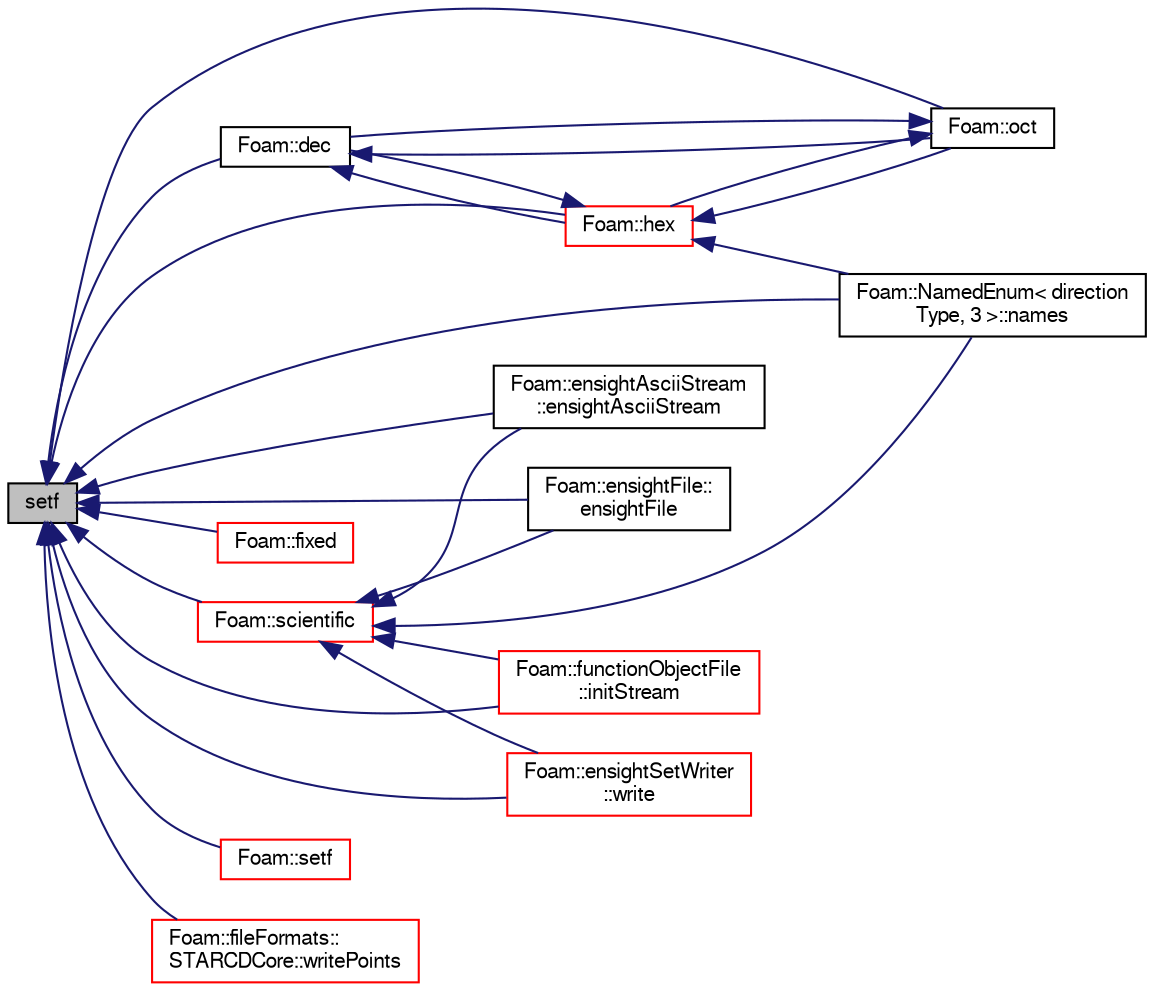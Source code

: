 digraph "setf"
{
  bgcolor="transparent";
  edge [fontname="FreeSans",fontsize="10",labelfontname="FreeSans",labelfontsize="10"];
  node [fontname="FreeSans",fontsize="10",shape=record];
  rankdir="LR";
  Node42723 [label="setf",height=0.2,width=0.4,color="black", fillcolor="grey75", style="filled", fontcolor="black"];
  Node42723 -> Node42724 [dir="back",color="midnightblue",fontsize="10",style="solid",fontname="FreeSans"];
  Node42724 [label="Foam::dec",height=0.2,width=0.4,color="black",URL="$a21124.html#a47ca7adb297045b87b8c1f4cc2bcbb0d"];
  Node42724 -> Node42725 [dir="back",color="midnightblue",fontsize="10",style="solid",fontname="FreeSans"];
  Node42725 [label="Foam::hex",height=0.2,width=0.4,color="red",URL="$a21124.html#a4ddae43d14dd72d6b0cd9ab61fe4e04e"];
  Node42725 -> Node42724 [dir="back",color="midnightblue",fontsize="10",style="solid",fontname="FreeSans"];
  Node42725 -> Node42732 [dir="back",color="midnightblue",fontsize="10",style="solid",fontname="FreeSans"];
  Node42732 [label="Foam::NamedEnum\< direction\lType, 3 \>::names",height=0.2,width=0.4,color="black",URL="$a25998.html#a7350da3a0edd92cd11e6c479c9967dc8"];
  Node42725 -> Node42733 [dir="back",color="midnightblue",fontsize="10",style="solid",fontname="FreeSans"];
  Node42733 [label="Foam::oct",height=0.2,width=0.4,color="black",URL="$a21124.html#aef540d5f46887a996e357801f6faa1d0"];
  Node42733 -> Node42724 [dir="back",color="midnightblue",fontsize="10",style="solid",fontname="FreeSans"];
  Node42733 -> Node42725 [dir="back",color="midnightblue",fontsize="10",style="solid",fontname="FreeSans"];
  Node42724 -> Node42733 [dir="back",color="midnightblue",fontsize="10",style="solid",fontname="FreeSans"];
  Node42723 -> Node42735 [dir="back",color="midnightblue",fontsize="10",style="solid",fontname="FreeSans"];
  Node42735 [label="Foam::ensightAsciiStream\l::ensightAsciiStream",height=0.2,width=0.4,color="black",URL="$a31682.html#a6054ae07085594d55ff34bd164120b33",tooltip="Construct from components. "];
  Node42723 -> Node42736 [dir="back",color="midnightblue",fontsize="10",style="solid",fontname="FreeSans"];
  Node42736 [label="Foam::ensightFile::\lensightFile",height=0.2,width=0.4,color="black",URL="$a21298.html#a858a1ca0d59570412df29b0d4370676c",tooltip="Construct from pathname. "];
  Node42723 -> Node42737 [dir="back",color="midnightblue",fontsize="10",style="solid",fontname="FreeSans"];
  Node42737 [label="Foam::fixed",height=0.2,width=0.4,color="red",URL="$a21124.html#a45ee72182a882ba3b1b3ff5da976576c"];
  Node42723 -> Node42725 [dir="back",color="midnightblue",fontsize="10",style="solid",fontname="FreeSans"];
  Node42723 -> Node42745 [dir="back",color="midnightblue",fontsize="10",style="solid",fontname="FreeSans"];
  Node42745 [label="Foam::functionObjectFile\l::initStream",height=0.2,width=0.4,color="red",URL="$a26122.html#a8d019a3b75a52575f1d86ca11bba1d93",tooltip="Initialise the output stream for writing. "];
  Node42723 -> Node42732 [dir="back",color="midnightblue",fontsize="10",style="solid",fontname="FreeSans"];
  Node42723 -> Node42733 [dir="back",color="midnightblue",fontsize="10",style="solid",fontname="FreeSans"];
  Node42723 -> Node42775 [dir="back",color="midnightblue",fontsize="10",style="solid",fontname="FreeSans"];
  Node42775 [label="Foam::scientific",height=0.2,width=0.4,color="red",URL="$a21124.html#a78214b33dde7e68fda6f5609b6faa561"];
  Node42775 -> Node42735 [dir="back",color="midnightblue",fontsize="10",style="solid",fontname="FreeSans"];
  Node42775 -> Node42736 [dir="back",color="midnightblue",fontsize="10",style="solid",fontname="FreeSans"];
  Node42775 -> Node42745 [dir="back",color="midnightblue",fontsize="10",style="solid",fontname="FreeSans"];
  Node42775 -> Node42732 [dir="back",color="midnightblue",fontsize="10",style="solid",fontname="FreeSans"];
  Node42775 -> Node42777 [dir="back",color="midnightblue",fontsize="10",style="solid",fontname="FreeSans"];
  Node42777 [label="Foam::ensightSetWriter\l::write",height=0.2,width=0.4,color="red",URL="$a21858.html#ae25e717f0b4f16f583638020a1a090ec",tooltip="General entry point for writing. "];
  Node42723 -> Node42780 [dir="back",color="midnightblue",fontsize="10",style="solid",fontname="FreeSans"];
  Node42780 [label="Foam::setf",height=0.2,width=0.4,color="red",URL="$a21124.html#ad9410501ee55b47573e49137f4026098"];
  Node42723 -> Node42777 [dir="back",color="midnightblue",fontsize="10",style="solid",fontname="FreeSans"];
  Node42723 -> Node42787 [dir="back",color="midnightblue",fontsize="10",style="solid",fontname="FreeSans"];
  Node42787 [label="Foam::fileFormats::\lSTARCDCore::writePoints",height=0.2,width=0.4,color="red",URL="$a21886.html#a76648eaaa2ceae4c3ea8a27689464bca",tooltip="Write header and points to (.vrt) file. "];
}

